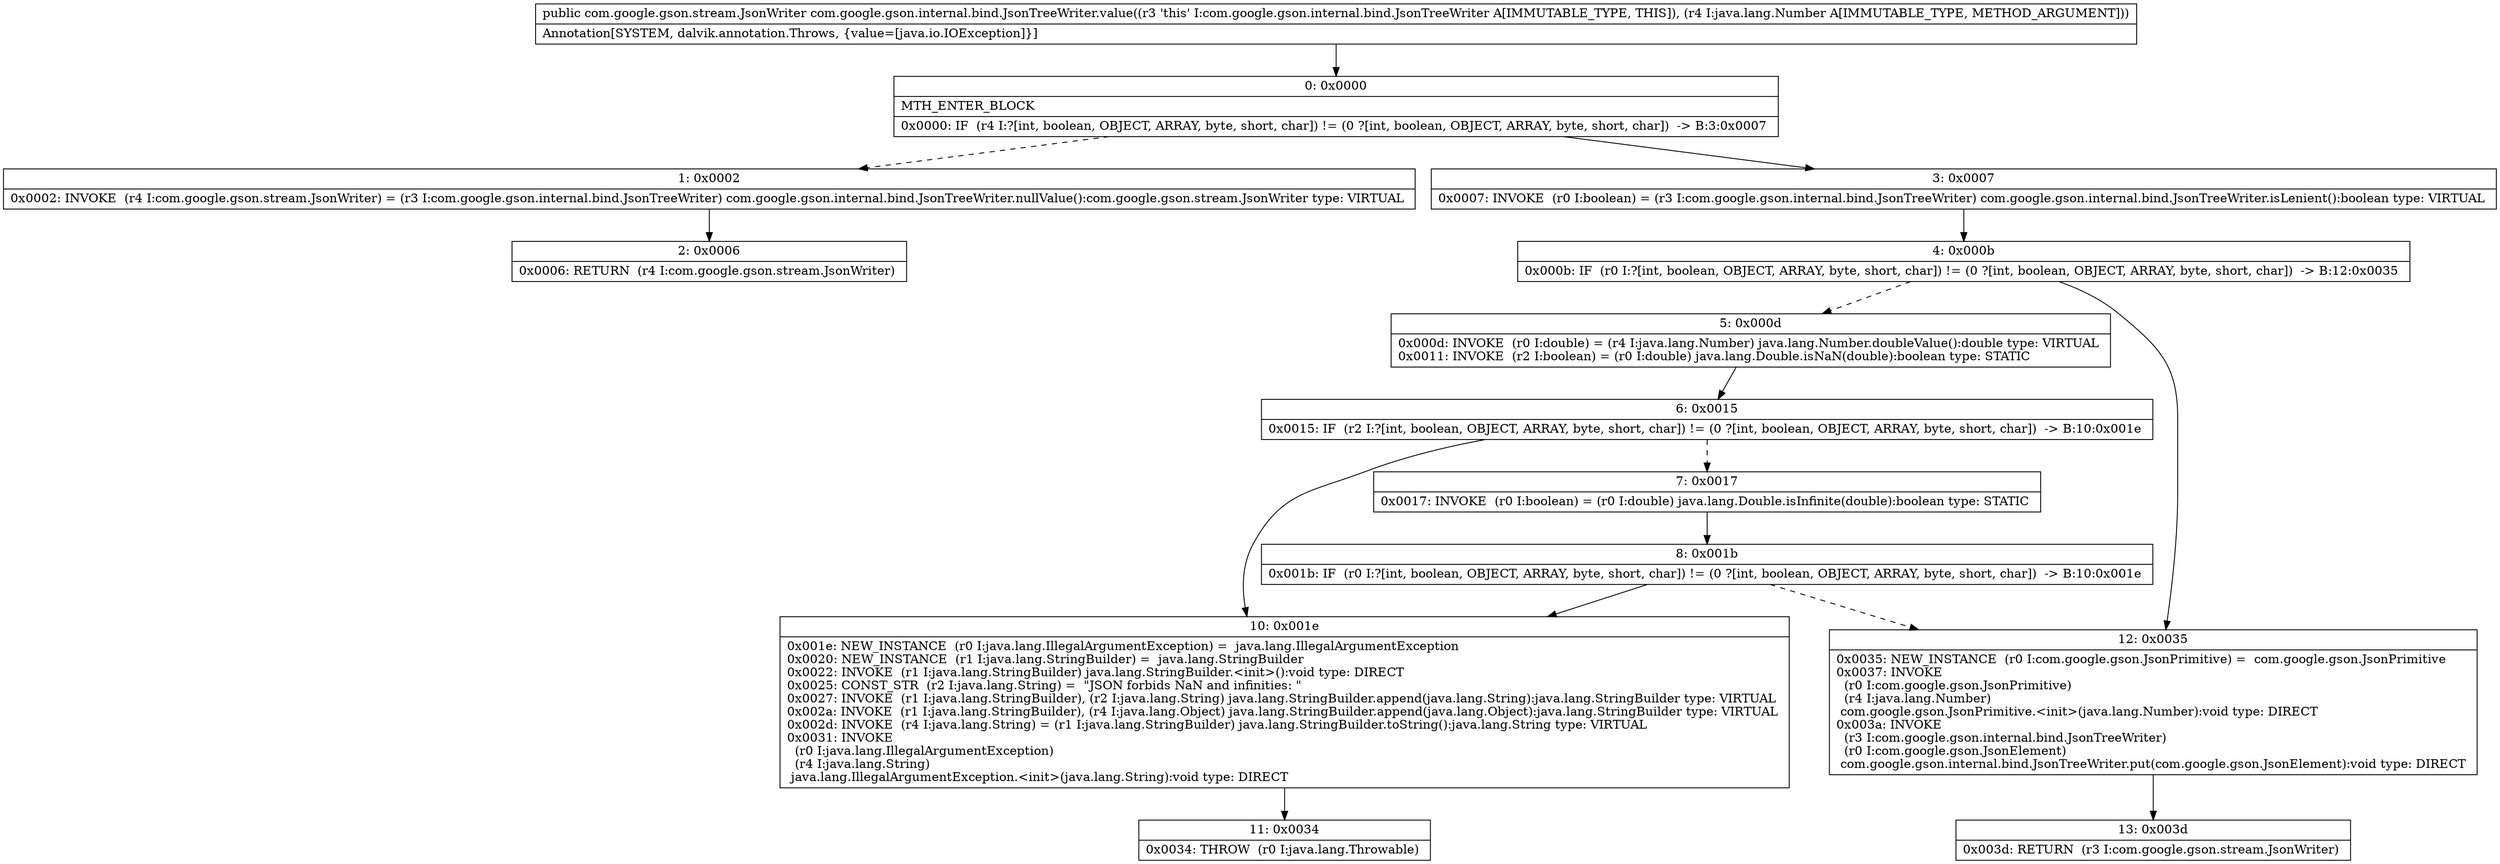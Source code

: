 digraph "CFG forcom.google.gson.internal.bind.JsonTreeWriter.value(Ljava\/lang\/Number;)Lcom\/google\/gson\/stream\/JsonWriter;" {
Node_0 [shape=record,label="{0\:\ 0x0000|MTH_ENTER_BLOCK\l|0x0000: IF  (r4 I:?[int, boolean, OBJECT, ARRAY, byte, short, char]) != (0 ?[int, boolean, OBJECT, ARRAY, byte, short, char])  \-\> B:3:0x0007 \l}"];
Node_1 [shape=record,label="{1\:\ 0x0002|0x0002: INVOKE  (r4 I:com.google.gson.stream.JsonWriter) = (r3 I:com.google.gson.internal.bind.JsonTreeWriter) com.google.gson.internal.bind.JsonTreeWriter.nullValue():com.google.gson.stream.JsonWriter type: VIRTUAL \l}"];
Node_2 [shape=record,label="{2\:\ 0x0006|0x0006: RETURN  (r4 I:com.google.gson.stream.JsonWriter) \l}"];
Node_3 [shape=record,label="{3\:\ 0x0007|0x0007: INVOKE  (r0 I:boolean) = (r3 I:com.google.gson.internal.bind.JsonTreeWriter) com.google.gson.internal.bind.JsonTreeWriter.isLenient():boolean type: VIRTUAL \l}"];
Node_4 [shape=record,label="{4\:\ 0x000b|0x000b: IF  (r0 I:?[int, boolean, OBJECT, ARRAY, byte, short, char]) != (0 ?[int, boolean, OBJECT, ARRAY, byte, short, char])  \-\> B:12:0x0035 \l}"];
Node_5 [shape=record,label="{5\:\ 0x000d|0x000d: INVOKE  (r0 I:double) = (r4 I:java.lang.Number) java.lang.Number.doubleValue():double type: VIRTUAL \l0x0011: INVOKE  (r2 I:boolean) = (r0 I:double) java.lang.Double.isNaN(double):boolean type: STATIC \l}"];
Node_6 [shape=record,label="{6\:\ 0x0015|0x0015: IF  (r2 I:?[int, boolean, OBJECT, ARRAY, byte, short, char]) != (0 ?[int, boolean, OBJECT, ARRAY, byte, short, char])  \-\> B:10:0x001e \l}"];
Node_7 [shape=record,label="{7\:\ 0x0017|0x0017: INVOKE  (r0 I:boolean) = (r0 I:double) java.lang.Double.isInfinite(double):boolean type: STATIC \l}"];
Node_8 [shape=record,label="{8\:\ 0x001b|0x001b: IF  (r0 I:?[int, boolean, OBJECT, ARRAY, byte, short, char]) != (0 ?[int, boolean, OBJECT, ARRAY, byte, short, char])  \-\> B:10:0x001e \l}"];
Node_10 [shape=record,label="{10\:\ 0x001e|0x001e: NEW_INSTANCE  (r0 I:java.lang.IllegalArgumentException) =  java.lang.IllegalArgumentException \l0x0020: NEW_INSTANCE  (r1 I:java.lang.StringBuilder) =  java.lang.StringBuilder \l0x0022: INVOKE  (r1 I:java.lang.StringBuilder) java.lang.StringBuilder.\<init\>():void type: DIRECT \l0x0025: CONST_STR  (r2 I:java.lang.String) =  \"JSON forbids NaN and infinities: \" \l0x0027: INVOKE  (r1 I:java.lang.StringBuilder), (r2 I:java.lang.String) java.lang.StringBuilder.append(java.lang.String):java.lang.StringBuilder type: VIRTUAL \l0x002a: INVOKE  (r1 I:java.lang.StringBuilder), (r4 I:java.lang.Object) java.lang.StringBuilder.append(java.lang.Object):java.lang.StringBuilder type: VIRTUAL \l0x002d: INVOKE  (r4 I:java.lang.String) = (r1 I:java.lang.StringBuilder) java.lang.StringBuilder.toString():java.lang.String type: VIRTUAL \l0x0031: INVOKE  \l  (r0 I:java.lang.IllegalArgumentException)\l  (r4 I:java.lang.String)\l java.lang.IllegalArgumentException.\<init\>(java.lang.String):void type: DIRECT \l}"];
Node_11 [shape=record,label="{11\:\ 0x0034|0x0034: THROW  (r0 I:java.lang.Throwable) \l}"];
Node_12 [shape=record,label="{12\:\ 0x0035|0x0035: NEW_INSTANCE  (r0 I:com.google.gson.JsonPrimitive) =  com.google.gson.JsonPrimitive \l0x0037: INVOKE  \l  (r0 I:com.google.gson.JsonPrimitive)\l  (r4 I:java.lang.Number)\l com.google.gson.JsonPrimitive.\<init\>(java.lang.Number):void type: DIRECT \l0x003a: INVOKE  \l  (r3 I:com.google.gson.internal.bind.JsonTreeWriter)\l  (r0 I:com.google.gson.JsonElement)\l com.google.gson.internal.bind.JsonTreeWriter.put(com.google.gson.JsonElement):void type: DIRECT \l}"];
Node_13 [shape=record,label="{13\:\ 0x003d|0x003d: RETURN  (r3 I:com.google.gson.stream.JsonWriter) \l}"];
MethodNode[shape=record,label="{public com.google.gson.stream.JsonWriter com.google.gson.internal.bind.JsonTreeWriter.value((r3 'this' I:com.google.gson.internal.bind.JsonTreeWriter A[IMMUTABLE_TYPE, THIS]), (r4 I:java.lang.Number A[IMMUTABLE_TYPE, METHOD_ARGUMENT]))  | Annotation[SYSTEM, dalvik.annotation.Throws, \{value=[java.io.IOException]\}]\l}"];
MethodNode -> Node_0;
Node_0 -> Node_1[style=dashed];
Node_0 -> Node_3;
Node_1 -> Node_2;
Node_3 -> Node_4;
Node_4 -> Node_5[style=dashed];
Node_4 -> Node_12;
Node_5 -> Node_6;
Node_6 -> Node_7[style=dashed];
Node_6 -> Node_10;
Node_7 -> Node_8;
Node_8 -> Node_10;
Node_8 -> Node_12[style=dashed];
Node_10 -> Node_11;
Node_12 -> Node_13;
}

